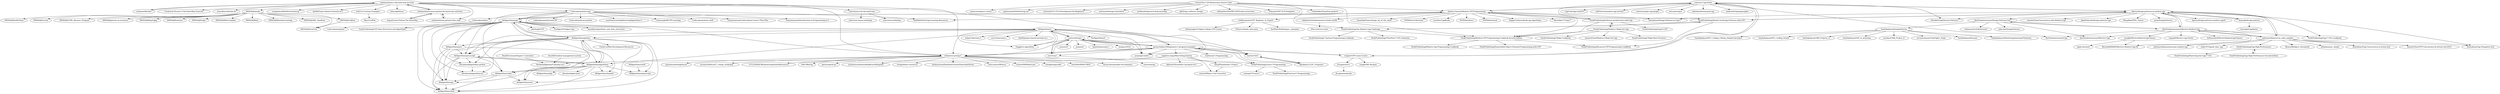 digraph G {
"caiorss/C-Cpp-Notes" -> "federico-busato/Modern-CPP-Programming"
"caiorss/C-Cpp-Notes" -> "Apress/design-patterns-in-modern-cpp"
"caiorss/C-Cpp-Notes" -> "PacktPublishing/Hands-On-Design-Patterns-with-CPP"
"caiorss/C-Cpp-Notes" -> "CppCon/CppCon2019" ["e"=1]
"caiorss/C-Cpp-Notes" -> "utilForever/modern-cpp-tutorial"
"caiorss/C-Cpp-Notes" -> "sftrabbit/CppPatterns-Patterns" ["e"=1]
"caiorss/C-Cpp-Notes" -> "BartVandewoestyne/Cpp"
"caiorss/C-Cpp-Notes" -> "caiorss/sample-cpp-plugin"
"caiorss/C-Cpp-Notes" -> "rougier/CPP-Crash-Course"
"caiorss/C-Cpp-Notes" -> "netcan/recipes"
"caiorss/C-Cpp-Notes" -> "inkooboo/thread-pool-cpp" ["e"=1]
"caiorss/C-Cpp-Notes" -> "andreasfertig/cppinsights" ["e"=1]
"Codecademy/docs" -> "Codecademy/gamut"
"VanHakobyan/DesignPatterns" -> "VanHakobyan/Resume"
"VanHakobyan/DesignPatterns" -> "VanHakobyan/MonitoringArmenianITIndustry"
"VanHakobyan/DesignPatterns" -> "VanHakobyan/ISTC_Coding_CSharp_SimpleCalculator"
"VanHakobyan/DesignPatterns" -> "VanHakobyan/ISTC_Coding_School"
"VanHakobyan/DesignPatterns" -> "VanHakobyan/CRM_Projects_A"
"VanHakobyan/DesignPatterns" -> "VanHakobyan/OOP_in_armenian"
"VanHakobyan/DesignPatterns" -> "narekye/CRM_Project_D"
"VanHakobyan/DesignPatterns" -> "levonaramyan/CodeFights_Tasks"
"AllAlgorithms/c" -> "justin-lathrop/c"
"AllAlgorithms/c" -> "AllAlgorithms/cpp"
"AllAlgorithms/c" -> "gouravthakur39/beginners-C-program-examples"
"AllAlgorithms/c" -> "sysprog21/lab0-c" ["e"=1]
"AllAlgorithms/c" -> "exercism/c"
"AllAlgorithms/c" -> "fragglet/c-algorithms" ["e"=1]
"AllAlgorithms/c" -> "TheAlgorithms/C" ["e"=1]
"AllAlgorithms/c" -> "AllAlgorithms/python"
"AllAlgorithms/c" -> "srdja/Collections-C" ["e"=1]
"AllAlgorithms/c" -> "harsh2102/C"
"AllAlgorithms/c" -> "h0mbre/Learning-C"
"AllAlgorithms/c" -> "AllAlgorithms/javascript"
"AllAlgorithms/c" -> "oz123/awesome-c" ["e"=1]
"AllAlgorithms/c" -> "AllAlgorithms/algorithms"
"AllAlgorithms/c" -> "rby90/project-based-tutorials-in-c" ["e"=1]
"zedshaw/learn-more-python-the-hard-way-solutions" -> "zedshaw/learn-python3-thw-code"
"zedshaw/learn-more-python-the-hard-way-solutions" -> "wzpan/Learn-Python-The-Hard-Way"
"zedshaw/learn-more-python-the-hard-way-solutions" -> "zedshaw/learn-c-the-hard-way-lectures"
"harsh2102/C" -> "Akanksha1212/C_Programs"
"rougier/CPP-Crash-Course" -> "JLospinoso/ccc"
"rougier/CPP-Crash-Course" -> "caiorss/C-Cpp-Notes"
"rougier/CPP-Crash-Course" -> "rougier/ML-Recipes" ["e"=1]
"rougier/CPP-Crash-Course" -> "gouravthakur39/beginners-C-program-examples"
"gouravthakur39/beginners-C-program-examples" -> "justin-lathrop/c"
"gouravthakur39/beginners-C-program-examples" -> "harsh2102/C"
"gouravthakur39/beginners-C-program-examples" -> "AllAlgorithms/c"
"gouravthakur39/beginners-C-program-examples" -> "h0mbre/Learning-C"
"gouravthakur39/beginners-C-program-examples" -> "exercism/c"
"gouravthakur39/beginners-C-program-examples" -> "Akanksha1212/C_Programs"
"gouravthakur39/beginners-C-program-examples" -> "cognitive-ninja/Mini-Voting-System"
"gouravthakur39/beginners-C-program-examples" -> "PacktPublishing/Learn-C-Programming"
"gouravthakur39/beginners-C-program-examples" -> "sysprog21/lab0-c" ["e"=1]
"gouravthakur39/beginners-C-program-examples" -> "rougier/CPP-Crash-Course"
"gouravthakur39/beginners-C-program-examples" -> "roatienza/C-Programming"
"AllAlgorithms/algorithms" -> "AllAlgorithms/javascript"
"AllAlgorithms/algorithms" -> "AllAlgorithms/ruby"
"AllAlgorithms/algorithms" -> "AllAlgorithms/go"
"AllAlgorithms/algorithms" -> "AllAlgorithms/shell"
"AllAlgorithms/algorithms" -> "AllAlgorithms/php"
"AllAlgorithms/algorithms" -> "AllAlgorithms/python"
"AllAlgorithms/algorithms" -> "abranhe/bigdecimal"
"AllAlgorithms/algorithms" -> "AllAlgorithms/haskell"
"AllAlgorithms/algorithms" -> "AllAlgorithms/typescript"
"AllAlgorithms/algorithms" -> "AllAlgorithms/rust"
"rutura/The-C-20-Masterclass-Source-Code" -> "federico-busato/Modern-CPP-Programming"
"rutura/The-C-20-Masterclass-Source-Code" -> "tomitokko/20-python-projects"
"rutura/The-C-20-Masterclass-Source-Code" -> "jasmcaus/opencv-course" ["e"=1]
"rutura/The-C-20-Masterclass-Source-Code" -> "gniziemazity/Self-driving-car"
"rutura/The-C-20-Masterclass-Source-Code" -> "PacktPublishing/The-Modern-Cpp-Challenge"
"rutura/The-C-20-Masterclass-Source-Code" -> "rutura/Qt-6-C-GUI-Development-for-Beginners"
"rutura/The-C-20-Masterclass-Source-Code" -> "mortennobel/cpp-cheatsheet" ["e"=1]
"rutura/The-C-20-Masterclass-Source-Code" -> "mrdbourke/pytorch-deep-learning" ["e"=1]
"rutura/The-C-20-Masterclass-Source-Code" -> "igl42/cpp_software_design"
"rutura/The-C-20-Masterclass-Source-Code" -> "PacktPublishing/Modern-CPP-Programming-Cookbook-Second-Edition"
"rutura/The-C-20-Masterclass-Source-Code" -> "williamfiset/DEPRECATED-data-structures" ["e"=1]
"rutura/The-C-20-Masterclass-Source-Code" -> "Priyansh19077/CP-Templates" ["e"=1]
"racaljk/EffectiveModernCppChinese" -> "Ricardo666666/Effective-Modern-Cpp-Zh"
"racaljk/EffectiveModernCppChinese" -> "bajdcc/learnstl"
"JLospinoso/ccc" -> "JLospinoso/abrade"
"AllAlgorithms/go" -> "AllAlgorithms/shell"
"h0mbre/Learning-C" -> "guyinatuxedo/nightmare" ["e"=1]
"h0mbre/Learning-C" -> "PacktPublishing/Learn-C-Programming"
"h0mbre/Learning-C" -> "gouravthakur39/beginners-C-program-examples"
"h0mbre/Learning-C" -> "mvelazc0/defcon27_csharp_workshop" ["e"=1]
"h0mbre/Learning-C" -> "FULLSHADE/WindowsExploitationResources" ["e"=1]
"h0mbre/Learning-C" -> "r0hi7/BinExp" ["e"=1]
"h0mbre/Learning-C" -> "specterops/at-ps" ["e"=1]
"h0mbre/Learning-C" -> "justinsteven/dostackbufferoverflowgood" ["e"=1]
"h0mbre/Learning-C" -> "stong/infosec-resources" ["e"=1]
"h0mbre/Learning-C" -> "hacksysteam/HackSysExtremeVulnerableDriver" ["e"=1]
"h0mbre/Learning-C" -> "rasta-mouse/Watson" ["e"=1]
"h0mbre/Learning-C" -> "stuxnet999/MemLabs" ["e"=1]
"h0mbre/Learning-C" -> "wireghoul/graudit" ["e"=1]
"h0mbre/Learning-C" -> "wetw0rk/AWAE-PREP" ["e"=1]
"h0mbre/Learning-C" -> "chvancooten/maldev-for-dummies" ["e"=1]
"rylev/learn-rust-the-hard-way" -> "rylev/rust-wasm-workshop"
"rylev/learn-rust-the-hard-way" -> "rylev/rust-workshop"
"Apress/design-patterns-in-modern-cpp" -> "PacktPublishing/Hands-On-Design-Patterns-with-CPP"
"Apress/design-patterns-in-modern-cpp" -> "pezy/DesignPatterns"
"Apress/design-patterns-in-modern-cpp" -> "liuzengh/design-pattern"
"Apress/design-patterns-in-modern-cpp" -> "Apress/design-patterns-modern-cpp20"
"Apress/design-patterns-in-modern-cpp" -> "caiorss/C-Cpp-Notes"
"Apress/design-patterns-in-modern-cpp" -> "BartVandewoestyne/Effective-Modern-Cpp"
"Apress/design-patterns-in-modern-cpp" -> "sftrabbit/CppPatterns-Patterns" ["e"=1]
"Apress/design-patterns-in-modern-cpp" -> "xiaoweiChen/Concurrency-with-Modern-Cpp" ["e"=1]
"Apress/design-patterns-in-modern-cpp" -> "downdemo/Design-Patterns-in-Cpp17" ["e"=1]
"Apress/design-patterns-in-modern-cpp" -> "anthonywilliams/ccia_code_samples"
"Apress/design-patterns-in-modern-cpp" -> "JakubVojvoda/design-patterns-cpp" ["e"=1]
"Apress/design-patterns-in-modern-cpp" -> "downdemo/Cpp-Templates-2ed" ["e"=1]
"Apress/design-patterns-in-modern-cpp" -> "MengRao/SPSC_Queue" ["e"=1]
"Apress/design-patterns-in-modern-cpp" -> "PacktPublishing/Cpp17-STL-Cookbook" ["e"=1]
"Apress/design-patterns-in-modern-cpp" -> "BartVandewoestyne/Design-Patterns-GoF"
"zedshaw/learn-c-the-hard-way-lectures" -> "zedshaw/liblcthw"
"zedshaw/learn-c-the-hard-way-lectures" -> "Frederick-S/Learn-C-The-Hard-Way-Exercise"
"zedshaw/learn-c-the-hard-way-lectures" -> "zedshaw/learn-python3-thw-code"
"zedshaw/learn-c-the-hard-way-lectures" -> "zedshaw/learn-more-python-the-hard-way-solutions"
"zedshaw/learn-c-the-hard-way-lectures" -> "h0mbre/Learning-C"
"zedshaw/learn-c-the-hard-way-lectures" -> "rylev/learn-rust-the-hard-way"
"zedshaw/learn-c-the-hard-way-lectures" -> "wizardforcel/lcthw-zh" ["e"=1]
"zedshaw/learn-c-the-hard-way-lectures" -> "fragglet/c-algorithms" ["e"=1]
"zedshaw/learn-c-the-hard-way-lectures" -> "XWHQSJ/ebooks"
"zedshaw/learn-c-the-hard-way-lectures" -> "orangeduck/BuildYourOwnLisp" ["e"=1]
"zedshaw/learn-c-the-hard-way-lectures" -> "rby90/Project-Based-Tutorials-in-C" ["e"=1]
"zedshaw/learn-c-the-hard-way-lectures" -> "b-k/21st-Century-Examples"
"zedshaw/learn-c-the-hard-way-lectures" -> "sysprog21/lab0-c" ["e"=1]
"zedshaw/learn-c-the-hard-way-lectures" -> "Codecademy/learn-cpp"
"zedshaw/learn-c-the-hard-way-lectures" -> "felixangell/mac" ["e"=1]
"zedshaw/liblcthw" -> "zedshaw/learn-c-the-hard-way-lectures"
"justin-lathrop/c" -> "AllAlgorithms/c"
"justin-lathrop/c" -> "exercism/c"
"justin-lathrop/c" -> "gouravthakur39/beginners-C-program-examples"
"justin-lathrop/c" -> "sysprog21/lab0-c" ["e"=1]
"justin-lathrop/c" -> "harsh2102/C"
"justin-lathrop/c" -> "yaouser/C" ["e"=1]
"justin-lathrop/c" -> "malaise/c"
"justin-lathrop/c" -> "h0mbre/Learning-C"
"justin-lathrop/c" -> "inputsh/awesome-c" ["e"=1]
"justin-lathrop/c" -> "fragglet/c-algorithms" ["e"=1]
"justin-lathrop/c" -> "wenjun1055/c" ["e"=1]
"exercism/c" -> "exercism/cpp" ["e"=1]
"exercism/c" -> "justin-lathrop/c"
"AllAlgorithms/cpp" -> "AllAlgorithms/python"
"AllAlgorithms/cpp" -> "AllAlgorithms/javascript"
"AllAlgorithms/cpp" -> "AllAlgorithms/algorithms"
"AllAlgorithms/cpp" -> "AllAlgorithms/c"
"AllAlgorithms/cpp" -> "federico-busato/Modern-CPP-Programming"
"AllAlgorithms/cpp" -> "PacktPublishing/CPP-Data-Structures-and-Algorithms"
"AllAlgorithms/cpp" -> "akshitagit/CPP" ["e"=1]
"AllAlgorithms/cpp" -> "abranhe/allalgorithms-python"
"AllAlgorithms/cpp" -> "AllAlgorithms/java"
"AllAlgorithms/cpp" -> "AllAlgorithms/ruby"
"AllAlgorithms/cpp" -> "ProAlgos/ProAlgos-Cpp" ["e"=1]
"AllAlgorithms/cpp" -> "AllAlgorithms/go"
"AllAlgorithms/cpp" -> "mandliya/algorithms_and_data_structures" ["e"=1]
"AllAlgorithms/cpp" -> "abranhe/allalgorithms-js"
"AllAlgorithms/cpp" -> "AllAlgorithms/shell"
"Codecademy/learn-cpp" -> "Lakhankumawat/LearnCPP" ["e"=1]
"Codecademy/learn-cpp" -> "Codecademy/learn-python"
"Codecademy/learn-cpp" -> "Codecademy/docs"
"Codecademy/learn-cpp" -> "AllAlgorithms/cpp"
"Codecademy/learn-cpp" -> "yourtion/LearningMasteringAlgorithms-C" ["e"=1]
"Codecademy/learn-cpp" -> "RedSkittleFox/Cpp-Learning-Resources"
"Codecademy/learn-cpp" -> "h0mbre/Learning-C"
"Codecademy/learn-cpp" -> "ratansingh98/CPP-Learning"
"Codecademy/learn-cpp" -> "Codecademy/learn-swift"
"Codecademy/learn-cpp" -> "sonnynomnom/Codecademy-Learn-C-Plus-Plus"
"Codecademy/learn-cpp" -> "sonnynomnom/Introduction-to-Programming-in-C"
"Codecademy/learn-cpp" -> "PacktPublishing/CPP-Data-Structures-and-Algorithms"
"XWHQSJ/ebooks" -> "XWHQSJ/MachineLearning"
"XWHQSJ/ebooks" -> "XWHQSJ/ORE_Quadtree"
"XWHQSJ/ebooks" -> "XWHQSJ/DrawTool"
"XWHQSJ/ebooks" -> "XWHQSJ/CallJvm"
"XWHQSJ/ebooks" -> "XWHQSJ/HardPython"
"XWHQSJ/ebooks" -> "XWHQSJ/Fractal"
"XWHQSJ/ebooks" -> "XWHQSJ/UNIX_Advance_Program"
"XWHQSJ/ebooks" -> "XWHQSJ/private-ai-resources"
"XWHQSJ/ebooks" -> "XWHQSJ/BmpVsJpg"
"XWHQSJ/ebooks" -> "XWHQSJ/Particles"
"XWHQSJ/ebooks" -> "XWHQSJ/Snake"
"XWHQSJ/ebooks" -> "XWHQSJ/MiniCompiler"
"XWHQSJ/ebooks" -> "XWHQSJ/Main"
"liuzengh/design-pattern" -> "liuzengh/CppIdioms"
"liuzengh/design-pattern" -> "Apress/design-patterns-in-modern-cpp"
"BartVandewoestyne/Design-Patterns-GoF" -> "BartVandewoestyne/Effective-Cpp"
"BartVandewoestyne/Design-Patterns-GoF" -> "BartVandewoestyne/Effective-Modern-Cpp"
"BartVandewoestyne/Design-Patterns-GoF" -> "zebmason/GoFRefactored"
"BartVandewoestyne/Design-Patterns-GoF" -> "john-bai/DesignPatterns"
"BartVandewoestyne/Design-Patterns-GoF" -> "VanHakobyan/DesignPatterns"
"federico-busato/Modern-CPP-Programming" -> "AllAlgorithms/cpp"
"federico-busato/Modern-CPP-Programming" -> "PacktPublishing/Software-Architecture-with-Cpp"
"federico-busato/Modern-CPP-Programming" -> "caiorss/C-Cpp-Notes"
"federico-busato/Modern-CPP-Programming" -> "PacktPublishing/Modern-CPP-Programming-Cookbook-Second-Edition"
"federico-busato/Modern-CPP-Programming" -> "tridibsamanta/CPP_Beginner_to_Expert"
"federico-busato/Modern-CPP-Programming" -> "QuantlabFinancial/cpp_tip_of_the_week" ["e"=1]
"federico-busato/Modern-CPP-Programming" -> "RedSkittleFox/Cpp-Learning-Resources"
"federico-busato/Modern-CPP-Programming" -> "downdemo/Design-Patterns-in-Cpp17" ["e"=1]
"federico-busato/Modern-CPP-Programming" -> "NVIDIA/cuCollections" ["e"=1]
"federico-busato/Modern-CPP-Programming" -> "yuchdev/CppBooks" ["e"=1]
"federico-busato/Modern-CPP-Programming" -> "NVIDIA/stdexec" ["e"=1]
"federico-busato/Modern-CPP-Programming" -> "fabfabretti/sbobinamento-seriale-uniVR"
"federico-busato/Modern-CPP-Programming" -> "NVIDIA/nvbench" ["e"=1]
"federico-busato/Modern-CPP-Programming" -> "HappyCerberus/book-cpp-algorithms" ["e"=1]
"federico-busato/Modern-CPP-Programming" -> "MeouSker77/Cpp17" ["e"=1]
"PacktPublishing/Modern-CMake-for-Cpp" -> "PacktPublishing/CMake-Best-Practices"
"PacktPublishing/Modern-CMake-for-Cpp" -> "PacktPublishing/Software-Architecture-with-Cpp"
"PacktPublishing/Modern-CMake-for-Cpp" -> "PacktPublishing/Modern-CPP-Programming-Cookbook-Second-Edition"
"PacktPublishing/Modern-CMake-for-Cpp" -> "PacktPublishing/CMake-Cookbook" ["e"=1]
"PacktPublishing/Modern-CMake-for-Cpp" -> "xiaoweiChen/Modern-CMake-for-Cpp"
"b-k/21st-Century-Examples" -> "RhysU/c99sh"
"anthonywilliams/ccia_code_samples" -> "downdemo/Cpp-Concurrency-in-Action-2ed" ["e"=1]
"anthonywilliams/ccia_code_samples" -> "xiaoweiChen/CPP-Concurrency-In-Action-2ed-2019" ["e"=1]
"anthonywilliams/ccia_code_samples" -> "anthonywilliams/awesome-modern-cpp"
"anthonywilliams/ccia_code_samples" -> "downdemo/Cpp-Templates-2ed" ["e"=1]
"anthonywilliams/ccia_code_samples" -> "adah1972/geek_time_cpp" ["e"=1]
"anthonywilliams/ccia_code_samples" -> "PacktPublishing/Cpp-High-Performance"
"anthonywilliams/ccia_code_samples" -> "AlexeyAB/object_threadsafe" ["e"=1]
"anthonywilliams/ccia_code_samples" -> "alibaba/async_simple" ["e"=1]
"anthonywilliams/ccia_code_samples" -> "Apress/design-patterns-in-modern-cpp"
"anthonywilliams/ccia_code_samples" -> "BartVandewoestyne/Effective-Modern-Cpp"
"cognitive-ninja/Mini-Voting-System" -> "ebraj/Phonebook-C-Project"
"cognitive-ninja/Mini-Voting-System" -> "akhtar02/Scientific-Calculator-in-C"
"cognitive-ninja/Mini-Voting-System" -> "RocktimRajkumar/Calendar-in-C"
"cognitive-ninja/Mini-Voting-System" -> "achen58/Basic-Unit-Converter"
"BartVandewoestyne/Effective-Modern-Cpp" -> "BartVandewoestyne/Effective-Cpp"
"BartVandewoestyne/Effective-Modern-Cpp" -> "BartVandewoestyne/Design-Patterns-GoF"
"BartVandewoestyne/Effective-Modern-Cpp" -> "taeguk/Effective-Cpp-Series"
"BartVandewoestyne/Effective-Modern-Cpp" -> "Ricardo666666/Effective-Modern-Cpp-Zh"
"BartVandewoestyne/Effective-Modern-Cpp" -> "PacktPublishing/Cpp17-STL-Cookbook" ["e"=1]
"BartVandewoestyne/Effective-Modern-Cpp" -> "Apress/design-patterns-in-modern-cpp"
"BartVandewoestyne/Effective-Modern-Cpp" -> "racaljk/EffectiveModernCppChinese"
"BartVandewoestyne/Effective-Modern-Cpp" -> "kelthuzadx/EffectiveModernCppChinese" ["e"=1]
"BartVandewoestyne/Effective-Modern-Cpp" -> "anthonywilliams/ccia_code_samples"
"BartVandewoestyne/Effective-Modern-Cpp" -> "BartVandewoestyne/Cpp"
"tridibsamanta/CPP_Beginner_to_Expert" -> "theWhiteWulfy/legacy_cplusplus"
"tridibsamanta/CPP_Beginner_to_Expert" -> "kishanrajput23/Apna-College-CPP-Course"
"tridibsamanta/CPP_Beginner_to_Expert" -> "PiSaucer/book-c-plus-plus"
"zedshaw/learn-python3-thw-code" -> "zedshaw/learn-more-python-the-hard-way-solutions"
"PacktPublishing/Software-Architecture-with-Cpp" -> "PacktPublishing/Modern-CMake-for-Cpp"
"PacktPublishing/Software-Architecture-with-Cpp" -> "PacktPublishing/Expert-CPP"
"PacktPublishing/Software-Architecture-with-Cpp" -> "PacktPublishing/Modern-CPP-Programming-Cookbook-Second-Edition"
"PacktPublishing/Software-Architecture-with-Cpp" -> "federico-busato/Modern-CPP-Programming"
"wzpan/Learn-Python-The-Hard-Way" -> "zedshaw/learn-more-python-the-hard-way-solutions"
"PacktPublishing/Learn-C-Programming" -> "xuhang57/Learn-C"
"PacktPublishing/Learn-C-Programming" -> "PacktPublishing/Practical-C-Programming"
"AveyBD/student-management-system" -> "RocktimRajkumar/Calendar-in-C"
"BradStevenson/Simple-C-Calculator" -> "RocktimRajkumar/Calendar-in-C"
"AllAlgorithms/javascript" -> "AllAlgorithms/go"
"AllAlgorithms/javascript" -> "AllAlgorithms/shell"
"AllAlgorithms/javascript" -> "AllAlgorithms/ruby"
"AllAlgorithms/javascript" -> "AllAlgorithms/algorithms"
"AllAlgorithms/javascript" -> "abranhe/allalgorithms-python"
"PacktPublishing/The-Modern-Cpp-Challenge" -> "PacktPublishing/C-System-Programming-Cookbook"
"PacktPublishing/The-Modern-Cpp-Challenge" -> "PacktPublishing/Hands-On-Design-Patterns-with-CPP"
"PacktPublishing/The-Modern-Cpp-Challenge" -> "PacktPublishing/Modern-CPP-Programming-Cookbook-Second-Edition"
"PacktPublishing/The-Modern-Cpp-Challenge" -> "PacktPublishing/CPlusPlus17-STL-Solutions"
"PacktPublishing/Hands-On-Design-Patterns-with-CPP" -> "Apress/design-patterns-in-modern-cpp"
"PacktPublishing/Hands-On-Design-Patterns-with-CPP" -> "PacktPublishing/The-Modern-Cpp-Challenge"
"PacktPublishing/Hands-On-Design-Patterns-with-CPP" -> "PacktPublishing/Advanced-CPP-Programming-CookBook"
"AllAlgorithms/python" -> "AllAlgorithms/javascript"
"AllAlgorithms/python" -> "AllAlgorithms/algorithms"
"AllAlgorithms/python" -> "AllAlgorithms/cpp"
"AllAlgorithms/python" -> "AllAlgorithms/ruby"
"AllAlgorithms/python" -> "AllAlgorithms/java"
"AllAlgorithms/python" -> "AllAlgorithms/go"
"AllAlgorithms/python" -> "Fueler-io/Web-Development-Resources" ["e"=1]
"AllAlgorithms/python" -> "AllAlgorithms/haskell"
"AllAlgorithms/python" -> "abranhe/allalgorithms-js"
"AllAlgorithms/python" -> "abranhe/allalgorithms-python"
"AllAlgorithms/python" -> "AllAlgorithms/shell"
"AllAlgorithms/python" -> "AllAlgorithms/typescript"
"AllAlgorithms/python" -> "AllAlgorithms/rust"
"PacktPublishing/Modern-CPP-Programming-Cookbook-Second-Edition" -> "PacktPublishing/Advanced-CPP-Programming-CookBook"
"PacktPublishing/Modern-CPP-Programming-Cookbook-Second-Edition" -> "PacktPublishing/Modern-Cpp-Programming-Cookbook" ["e"=1]
"PacktPublishing/Modern-CPP-Programming-Cookbook-Second-Edition" -> "PacktPublishing/Demystified-Object-Oriented-Programming-with-CPP"
"ebraj/Phonebook-C-Project" -> "achen58/Basic-Unit-Converter"
"AllAlgorithms/java" -> "AllAlgorithms/shell"
"AllAlgorithms/java" -> "AllAlgorithms/javascript"
"AllAlgorithms/java" -> "AllAlgorithms/go"
"AllAlgorithms/java" -> "AllAlgorithms/rust"
"fabfabretti/sbobinamento-seriale-uniVR" -> "ilVecc/survive-univr"
"PacktPublishing/Cpp-High-Performance-Second-Edition" -> "PacktPublishing/Cpp-High-Performance"
"PacktPublishing/Cpp-High-Performance" -> "PacktPublishing/Cpp-High-Performance-Second-Edition"
"PacktPublishing/Cpp-High-Performance" -> "PacktPublishing/Mastering-the-Cpp17-STL" ["e"=1]
"Akanksha1212/C_Programs" -> "harsh2102/C"
"XWHQSJ/CallJvm" -> "XWHQSJ/DrawTool"
"abranhe/allalgorithms-python" -> "abranhe/allalgorithms-js"
"AllAlgorithms/ruby" -> "AllAlgorithms/shell"
"AllAlgorithms/ruby" -> "AllAlgorithms/go"
"AllAlgorithms/ruby" -> "AllAlgorithms/rust"
"AllAlgorithms/swift" -> "AllAlgorithms/typescript"
"caiorss/C-Cpp-Notes" ["l"="-13.81,21.216"]
"federico-busato/Modern-CPP-Programming" ["l"="-13.786,21.294"]
"Apress/design-patterns-in-modern-cpp" ["l"="-13.778,21.145"]
"PacktPublishing/Hands-On-Design-Patterns-with-CPP" ["l"="-13.756,21.193"]
"CppCon/CppCon2019" ["l"="-11.756,21.838"]
"utilForever/modern-cpp-tutorial" ["l"="-13.826,21.186"]
"sftrabbit/CppPatterns-Patterns" ["l"="-11.648,21.813"]
"BartVandewoestyne/Cpp" ["l"="-13.804,21.157"]
"caiorss/sample-cpp-plugin" ["l"="-13.832,21.228"]
"rougier/CPP-Crash-Course" ["l"="-13.875,21.261"]
"netcan/recipes" ["l"="-13.843,21.203"]
"inkooboo/thread-pool-cpp" ["l"="-11.834,21.927"]
"andreasfertig/cppinsights" ["l"="-11.682,21.834"]
"Codecademy/docs" ["l"="-13.958,21.476"]
"Codecademy/gamut" ["l"="-13.961,21.506"]
"VanHakobyan/DesignPatterns" ["l"="-13.798,20.994"]
"VanHakobyan/Resume" ["l"="-13.795,20.965"]
"VanHakobyan/MonitoringArmenianITIndustry" ["l"="-13.778,20.979"]
"VanHakobyan/ISTC_Coding_CSharp_SimpleCalculator" ["l"="-13.788,20.974"]
"VanHakobyan/ISTC_Coding_School" ["l"="-13.822,20.996"]
"VanHakobyan/CRM_Projects_A" ["l"="-13.774,20.991"]
"VanHakobyan/OOP_in_armenian" ["l"="-13.818,20.984"]
"narekye/CRM_Project_D" ["l"="-13.803,20.974"]
"levonaramyan/CodeFights_Tasks" ["l"="-13.815,20.971"]
"AllAlgorithms/c" ["l"="-13.893,21.357"]
"justin-lathrop/c" ["l"="-13.941,21.329"]
"AllAlgorithms/cpp" ["l"="-13.85,21.36"]
"gouravthakur39/beginners-C-program-examples" ["l"="-13.918,21.334"]
"sysprog21/lab0-c" ["l"="-14.029,17.687"]
"exercism/c" ["l"="-13.935,21.354"]
"fragglet/c-algorithms" ["l"="-11.979,22.347"]
"TheAlgorithms/C" ["l"="-12.341,22.217"]
"AllAlgorithms/python" ["l"="-13.836,21.384"]
"srdja/Collections-C" ["l"="-11.797,22.434"]
"harsh2102/C" ["l"="-13.91,21.312"]
"h0mbre/Learning-C" ["l"="-13.969,21.367"]
"AllAlgorithms/javascript" ["l"="-13.85,21.379"]
"oz123/awesome-c" ["l"="27.449,-19.245"]
"AllAlgorithms/algorithms" ["l"="-13.842,21.399"]
"rby90/project-based-tutorials-in-c" ["l"="-13.668,17.39"]
"zedshaw/learn-more-python-the-hard-way-solutions" ["l"="-14.111,21.421"]
"zedshaw/learn-python3-thw-code" ["l"="-14.105,21.446"]
"wzpan/Learn-Python-The-Hard-Way" ["l"="-14.145,21.41"]
"zedshaw/learn-c-the-hard-way-lectures" ["l"="-14.065,21.429"]
"Akanksha1212/C_Programs" ["l"="-13.923,21.297"]
"JLospinoso/ccc" ["l"="-13.913,21.223"]
"rougier/ML-Recipes" ["l"="23.248,30.584"]
"cognitive-ninja/Mini-Voting-System" ["l"="-13.886,21.433"]
"PacktPublishing/Learn-C-Programming" ["l"="-13.984,21.328"]
"roatienza/C-Programming" ["l"="-13.919,21.364"]
"AllAlgorithms/ruby" ["l"="-13.824,21.393"]
"AllAlgorithms/go" ["l"="-13.83,21.372"]
"AllAlgorithms/shell" ["l"="-13.824,21.38"]
"AllAlgorithms/php" ["l"="-13.832,21.43"]
"abranhe/bigdecimal" ["l"="-13.846,21.42"]
"AllAlgorithms/haskell" ["l"="-13.812,21.409"]
"AllAlgorithms/typescript" ["l"="-13.823,21.416"]
"AllAlgorithms/rust" ["l"="-13.81,21.393"]
"rutura/The-C-20-Masterclass-Source-Code" ["l"="-13.685,21.289"]
"tomitokko/20-python-projects" ["l"="-13.638,21.279"]
"jasmcaus/opencv-course" ["l"="36.12,35.958"]
"gniziemazity/Self-driving-car" ["l"="-13.629,21.319"]
"PacktPublishing/The-Modern-Cpp-Challenge" ["l"="-13.716,21.222"]
"rutura/Qt-6-C-GUI-Development-for-Beginners" ["l"="-13.684,21.316"]
"mortennobel/cpp-cheatsheet" ["l"="-12.112,22"]
"mrdbourke/pytorch-deep-learning" ["l"="23.613,30.385"]
"igl42/cpp_software_design" ["l"="-13.661,21.319"]
"PacktPublishing/Modern-CPP-Programming-Cookbook-Second-Edition" ["l"="-13.728,21.262"]
"williamfiset/DEPRECATED-data-structures" ["l"="31.485,-21.246"]
"Priyansh19077/CP-Templates" ["l"="31.478,-21.839"]
"racaljk/EffectiveModernCppChinese" ["l"="-13.72,21.065"]
"Ricardo666666/Effective-Modern-Cpp-Zh" ["l"="-13.745,21.061"]
"bajdcc/learnstl" ["l"="-13.695,21.049"]
"JLospinoso/abrade" ["l"="-13.934,21.202"]
"guyinatuxedo/nightmare" ["l"="-19.542,-32.273"]
"mvelazc0/defcon27_csharp_workshop" ["l"="-6.865,-43.313"]
"FULLSHADE/WindowsExploitationResources" ["l"="-19.551,-32.449"]
"r0hi7/BinExp" ["l"="-19.515,-32.318"]
"specterops/at-ps" ["l"="-7.018,-43.366"]
"justinsteven/dostackbufferoverflowgood" ["l"="-7.257,-43.416"]
"stong/infosec-resources" ["l"="-19.496,-32.45"]
"hacksysteam/HackSysExtremeVulnerableDriver" ["l"="-21.501,-32.127"]
"rasta-mouse/Watson" ["l"="-7.131,-43.35"]
"stuxnet999/MemLabs" ["l"="-13.186,-46.26"]
"wireghoul/graudit" ["l"="-8.794,-46.296"]
"wetw0rk/AWAE-PREP" ["l"="-8.613,-46.636"]
"chvancooten/maldev-for-dummies" ["l"="-8.701,-44.097"]
"rylev/learn-rust-the-hard-way" ["l"="-14.076,21.5"]
"rylev/rust-wasm-workshop" ["l"="-14.065,21.532"]
"rylev/rust-workshop" ["l"="-14.096,21.529"]
"pezy/DesignPatterns" ["l"="-13.747,21.122"]
"liuzengh/design-pattern" ["l"="-13.739,21.145"]
"Apress/design-patterns-modern-cpp20" ["l"="-13.762,21.16"]
"BartVandewoestyne/Effective-Modern-Cpp" ["l"="-13.775,21.099"]
"xiaoweiChen/Concurrency-with-Modern-Cpp" ["l"="-12.266,21.798"]
"downdemo/Design-Patterns-in-Cpp17" ["l"="-12.314,21.841"]
"anthonywilliams/ccia_code_samples" ["l"="-13.808,21.111"]
"JakubVojvoda/design-patterns-cpp" ["l"="-12.213,22.052"]
"downdemo/Cpp-Templates-2ed" ["l"="-12.273,21.899"]
"MengRao/SPSC_Queue" ["l"="19.827,31.325"]
"PacktPublishing/Cpp17-STL-Cookbook" ["l"="-12.3,21.8"]
"BartVandewoestyne/Design-Patterns-GoF" ["l"="-13.79,21.064"]
"zedshaw/liblcthw" ["l"="-14.056,21.461"]
"Frederick-S/Learn-C-The-Hard-Way-Exercise" ["l"="-14.063,21.399"]
"wizardforcel/lcthw-zh" ["l"="-39.961,-17.417"]
"XWHQSJ/ebooks" ["l"="-14.16,21.475"]
"orangeduck/BuildYourOwnLisp" ["l"="-11.644,22.636"]
"rby90/Project-Based-Tutorials-in-C" ["l"="-13.679,17.344"]
"b-k/21st-Century-Examples" ["l"="-14.103,21.379"]
"Codecademy/learn-cpp" ["l"="-13.942,21.41"]
"felixangell/mac" ["l"="-13.933,17.612"]
"yaouser/C" ["l"="-12.63,21.987"]
"malaise/c" ["l"="-13.962,21.299"]
"inputsh/awesome-c" ["l"="27.453,-19.338"]
"wenjun1055/c" ["l"="-12.658,21.978"]
"exercism/cpp" ["l"="14.816,5.783"]
"PacktPublishing/CPP-Data-Structures-and-Algorithms" ["l"="-13.895,21.4"]
"akshitagit/CPP" ["l"="27.125,-24.736"]
"abranhe/allalgorithms-python" ["l"="-13.832,21.36"]
"AllAlgorithms/java" ["l"="-13.812,21.372"]
"ProAlgos/ProAlgos-Cpp" ["l"="-12.126,21.848"]
"mandliya/algorithms_and_data_structures" ["l"="-12.221,22.143"]
"abranhe/allalgorithms-js" ["l"="-13.824,21.359"]
"Lakhankumawat/LearnCPP" ["l"="25.107,-22.653"]
"Codecademy/learn-python" ["l"="-13.933,21.454"]
"yourtion/LearningMasteringAlgorithms-C" ["l"="-12.61,22.047"]
"RedSkittleFox/Cpp-Learning-Resources" ["l"="-13.86,21.334"]
"ratansingh98/CPP-Learning" ["l"="-13.974,21.438"]
"Codecademy/learn-swift" ["l"="-13.978,21.414"]
"sonnynomnom/Codecademy-Learn-C-Plus-Plus" ["l"="-13.929,21.429"]
"sonnynomnom/Introduction-to-Programming-in-C" ["l"="-13.953,21.435"]
"XWHQSJ/MachineLearning" ["l"="-14.184,21.46"]
"XWHQSJ/ORE_Quadtree" ["l"="-14.162,21.454"]
"XWHQSJ/DrawTool" ["l"="-14.19,21.489"]
"XWHQSJ/CallJvm" ["l"="-14.194,21.475"]
"XWHQSJ/HardPython" ["l"="-14.183,21.47"]
"XWHQSJ/Fractal" ["l"="-14.174,21.456"]
"XWHQSJ/UNIX_Advance_Program" ["l"="-14.141,21.485"]
"XWHQSJ/private-ai-resources" ["l"="-14.149,21.494"]
"XWHQSJ/BmpVsJpg" ["l"="-14.159,21.501"]
"XWHQSJ/Particles" ["l"="-14.18,21.48"]
"XWHQSJ/Snake" ["l"="-14.166,21.494"]
"XWHQSJ/MiniCompiler" ["l"="-14.176,21.49"]
"XWHQSJ/Main" ["l"="-14.176,21.502"]
"liuzengh/CppIdioms" ["l"="-13.705,21.137"]
"BartVandewoestyne/Effective-Cpp" ["l"="-13.771,21.072"]
"zebmason/GoFRefactored" ["l"="-13.811,21.045"]
"john-bai/DesignPatterns" ["l"="-13.786,21.032"]
"PacktPublishing/Software-Architecture-with-Cpp" ["l"="-13.747,21.276"]
"tridibsamanta/CPP_Beginner_to_Expert" ["l"="-13.748,21.333"]
"QuantlabFinancial/cpp_tip_of_the_week" ["l"="-11.596,21.824"]
"NVIDIA/cuCollections" ["l"="27.978,35.489"]
"yuchdev/CppBooks" ["l"="-11.359,21.726"]
"NVIDIA/stdexec" ["l"="27.964,35.527"]
"fabfabretti/sbobinamento-seriale-uniVR" ["l"="-13.778,21.319"]
"NVIDIA/nvbench" ["l"="27.962,35.495"]
"HappyCerberus/book-cpp-algorithms" ["l"="27.447,29.965"]
"MeouSker77/Cpp17" ["l"="-12.28,21.876"]
"PacktPublishing/Modern-CMake-for-Cpp" ["l"="-13.703,21.257"]
"PacktPublishing/CMake-Best-Practices" ["l"="-13.667,21.253"]
"PacktPublishing/CMake-Cookbook" ["l"="-12.221,21.757"]
"xiaoweiChen/Modern-CMake-for-Cpp" ["l"="-13.668,21.232"]
"RhysU/c99sh" ["l"="-14.128,21.354"]
"downdemo/Cpp-Concurrency-in-Action-2ed" ["l"="-12.31,21.902"]
"xiaoweiChen/CPP-Concurrency-In-Action-2ed-2019" ["l"="-12.265,21.922"]
"anthonywilliams/awesome-modern-cpp" ["l"="-13.836,21.109"]
"adah1972/geek_time_cpp" ["l"="8.555,18.517"]
"PacktPublishing/Cpp-High-Performance" ["l"="-13.854,21.08"]
"AlexeyAB/object_threadsafe" ["l"="-11.542,22.047"]
"alibaba/async_simple" ["l"="-11.945,21.889"]
"ebraj/Phonebook-C-Project" ["l"="-13.875,21.458"]
"akhtar02/Scientific-Calculator-in-C" ["l"="-13.893,21.458"]
"RocktimRajkumar/Calendar-in-C" ["l"="-13.869,21.48"]
"achen58/Basic-Unit-Converter" ["l"="-13.866,21.446"]
"taeguk/Effective-Cpp-Series" ["l"="-13.747,21.091"]
"kelthuzadx/EffectiveModernCppChinese" ["l"="-12.296,21.926"]
"theWhiteWulfy/legacy_cplusplus" ["l"="-13.727,21.338"]
"kishanrajput23/Apna-College-CPP-Course" ["l"="-13.727,21.353"]
"PiSaucer/book-c-plus-plus" ["l"="-13.743,21.357"]
"PacktPublishing/Expert-CPP" ["l"="-13.766,21.257"]
"xuhang57/Learn-C" ["l"="-14.002,21.306"]
"PacktPublishing/Practical-C-Programming" ["l"="-14.016,21.322"]
"AveyBD/student-management-system" ["l"="-13.847,21.501"]
"BradStevenson/Simple-C-Calculator" ["l"="-13.871,21.506"]
"PacktPublishing/C-System-Programming-Cookbook" ["l"="-13.696,21.196"]
"PacktPublishing/CPlusPlus17-STL-Solutions" ["l"="-13.689,21.212"]
"PacktPublishing/Advanced-CPP-Programming-CookBook" ["l"="-13.745,21.226"]
"Fueler-io/Web-Development-Resources" ["l"="27.194,-25.064"]
"PacktPublishing/Modern-Cpp-Programming-Cookbook" ["l"="-12.357,21.695"]
"PacktPublishing/Demystified-Object-Oriented-Programming-with-CPP" ["l"="-13.721,21.289"]
"ilVecc/survive-univr" ["l"="-13.774,21.338"]
"PacktPublishing/Cpp-High-Performance-Second-Edition" ["l"="-13.875,21.065"]
"PacktPublishing/Mastering-the-Cpp17-STL" ["l"="-12.336,21.699"]
"AllAlgorithms/swift" ["l"="-13.802,21.44"]
}
